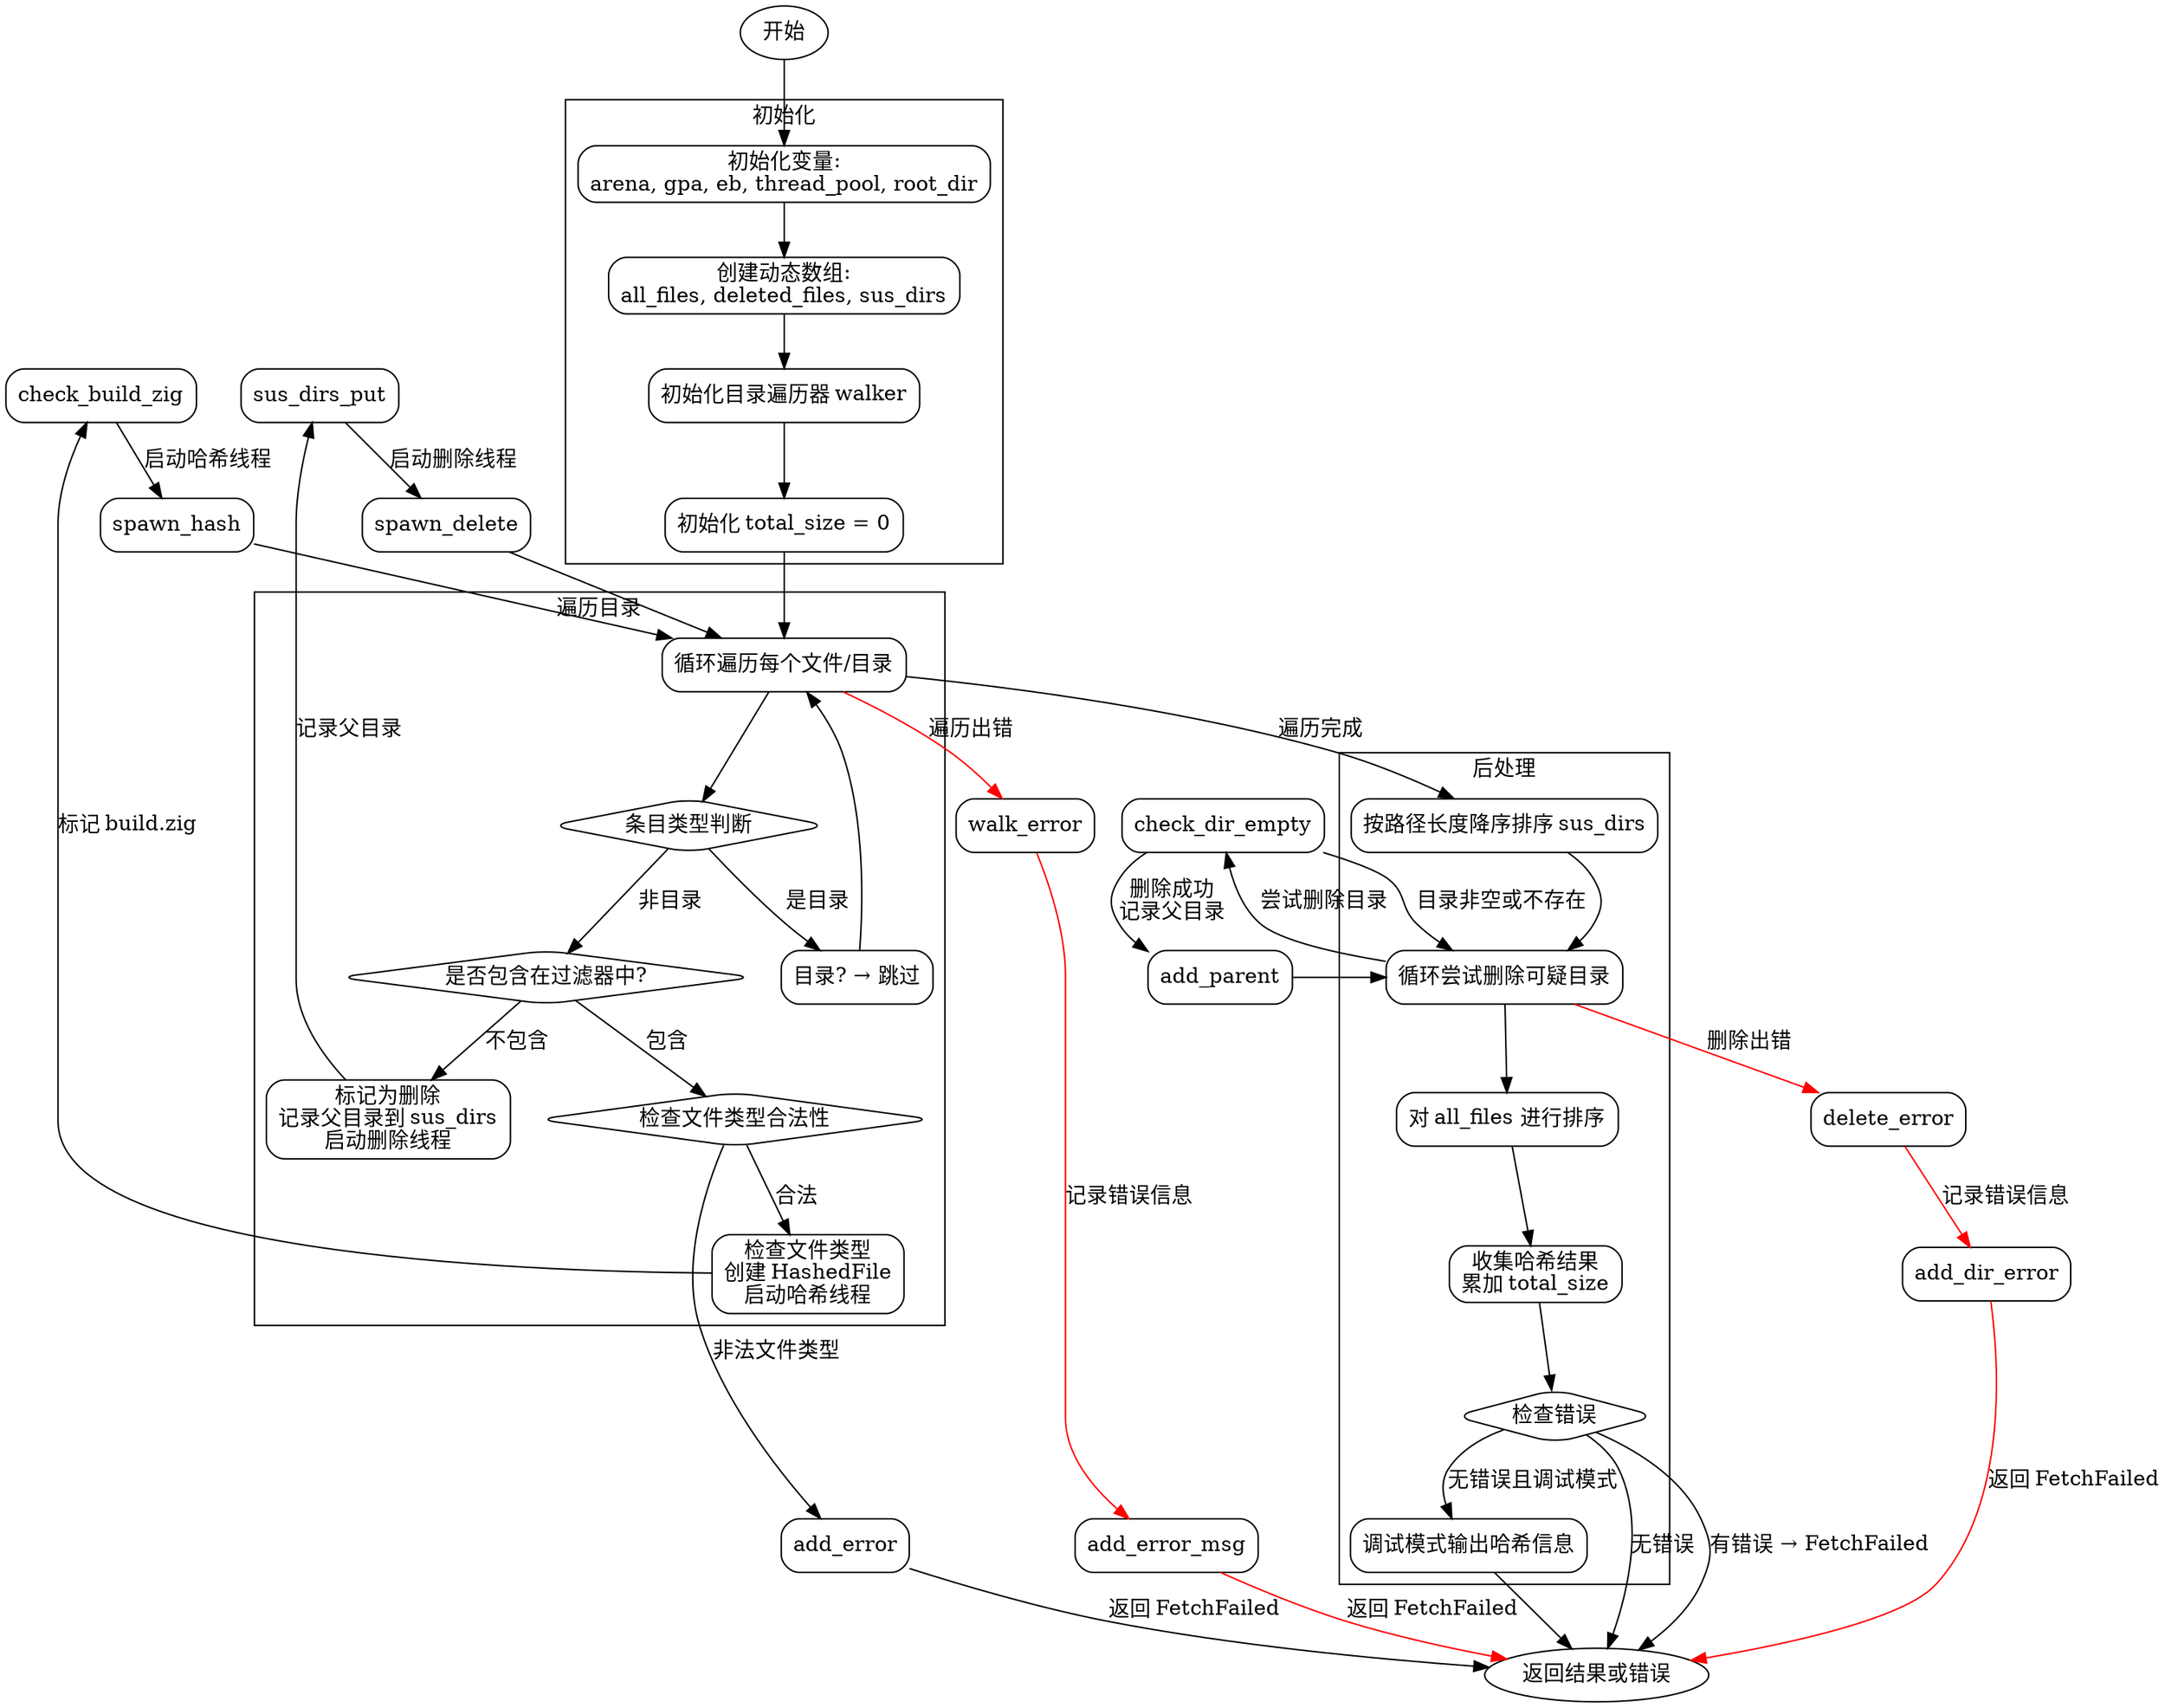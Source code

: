 
digraph computeHash {
    node [shape=rectangle, style=rounded];
    start [shape=ellipse, label="开始"];
    end [shape=ellipse, label="返回结果或错误"];
    
    subgraph cluster_init {
        label="初始化";
        init_vars [label="初始化变量:\narena, gpa, eb, thread_pool, root_dir"];
        create_lists [label="创建动态数组:\nall_files, deleted_files, sus_dirs"];
        init_walker [label="初始化目录遍历器 walker"];
        total_size_init [label="初始化 total_size = 0"];
    }
    
    subgraph cluster_walk {
        label="遍历目录";
        walk_loop [label="循环遍历每个文件/目录"];
        check_entry [label="条目类型判断", shape=diamond];
        handle_deleted [label="标记为删除\n记录父目录到 sus_dirs\n启动删除线程"];
        handle_included [label="检查文件类型\n创建 HashedFile\n启动哈希线程"];
        entry_directory [label="目录? → 跳过"];
        entry_filter [label="是否包含在过滤器中?", shape=diamond];
        entry_type_check [label="检查文件类型合法性", shape=diamond];
    }
    
    subgraph cluster_post_walk {
        label="后处理";
        sort_sus_dirs [label="按路径长度降序排序 sus_dirs"];
        delete_dirs_loop [label="循环尝试删除可疑目录"];
        sort_files [label="对 all_files 进行排序"];
        hash_processing [label="收集哈希结果\n累加 total_size"];
        check_errors [label="检查错误", shape=diamond];
        dump_debug [label="调试模式输出哈希信息"];
    }
    
    start -> init_vars;
    init_vars -> create_lists;
    create_lists -> init_walker;
    init_walker -> total_size_init;
    total_size_init -> walk_loop;
    
    walk_loop -> check_entry;
    check_entry -> entry_directory [label="是目录"];
    entry_directory -> walk_loop;
    check_entry -> entry_filter [label="非目录"];
    entry_filter -> handle_deleted [label="不包含"];
    entry_filter -> entry_type_check [label="包含"];
    
    handle_deleted -> sus_dirs_put [label="记录父目录"];
    sus_dirs_put -> spawn_delete [label="启动删除线程"];
    spawn_delete -> walk_loop;
    
    entry_type_check -> handle_included [label="合法"];
    entry_type_check -> add_error [label="非法文件类型"];
    add_error -> end [label="返回 FetchFailed"];
    
    handle_included -> check_build_zig [label="标记 build.zig"];
    check_build_zig -> spawn_hash [label="启动哈希线程"];
    spawn_hash -> walk_loop;
    
    walk_loop -> sort_sus_dirs [label="遍历完成"];
    
    sort_sus_dirs -> delete_dirs_loop;
    delete_dirs_loop -> check_dir_empty [label="尝试删除目录"];
    check_dir_empty -> add_parent [label="删除成功\n记录父目录"];
    add_parent -> delete_dirs_loop;
    check_dir_empty -> delete_dirs_loop [label="目录非空或不存在"];
    
    delete_dirs_loop -> sort_files;
    sort_files -> hash_processing;
    
    hash_processing -> check_errors;
    check_errors -> dump_debug [label="无错误且调试模式"];
    check_errors -> end [label="无错误"];
    check_errors -> end [label="有错误 → FetchFailed"];
    
    dump_debug -> end;
    
    // 错误处理分支
    edge [color=red];
    walk_loop -> walk_error [label="遍历出错"];
    walk_error -> add_error_msg [label="记录错误信息"];
    add_error_msg -> end [label="返回 FetchFailed"];
    
    delete_dirs_loop -> delete_error [label="删除出错"];
    delete_error -> add_dir_error [label="记录错误信息"];
    add_dir_error -> end [label="返回 FetchFailed"];
}
